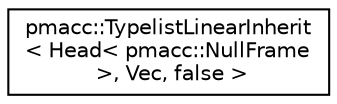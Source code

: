 digraph "Graphical Class Hierarchy"
{
 // LATEX_PDF_SIZE
  edge [fontname="Helvetica",fontsize="10",labelfontname="Helvetica",labelfontsize="10"];
  node [fontname="Helvetica",fontsize="10",shape=record];
  rankdir="LR";
  Node0 [label="pmacc::TypelistLinearInherit\l\< Head\< pmacc::NullFrame\l \>, Vec, false \>",height=0.2,width=0.4,color="black", fillcolor="white", style="filled",URL="$structpmacc_1_1_typelist_linear_inherit_3_01_head_3_01pmacc_1_1_null_frame_01_4_00_01_vec_00_01false_01_4.html",tooltip="Rule if head is a class which can inherit from other class."];
}
